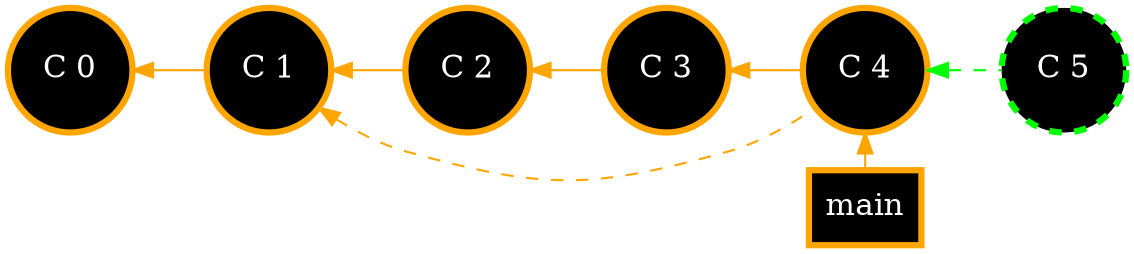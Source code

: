 digraph git_merge_fast_fwd {
    rankdir=LR
    bgcolor=transparent

    node[width=0.3, shape=rect, fontsize=15.0, style="bold,filled", fillcolor=black, fontcolor=white, color=orange, penwidth=3]
    edge[color=orange, dir=back]

    main [label="main"]

    node[shape=circle, fontsize=15.0, style=filled, fillcolor=black, fontcolor=white, color=orange]

    c_0 [label="C 0"]
    c_1 [label="C 1"]
    c_2 [label="C 2"]
    c_3 [label="C 3"]
    c_4 [label="C 4"]
    c_5 [label="C 5" style="dashed,filled", color=green]

    c_5 [label="C 5" style="dashed,filled", color=green]

    // Connect all nodes in a chain to enforce horizontal layout
    c_0 -> c_1 -> c_2 -> c_3 -> c_4 -> main
    c_1 -> c_4[style=dashed,constraint=false]

    edge[style="dashed,filled"color=green]
    c_4 -> c_5



    {rank=same; c_4 main}
}
